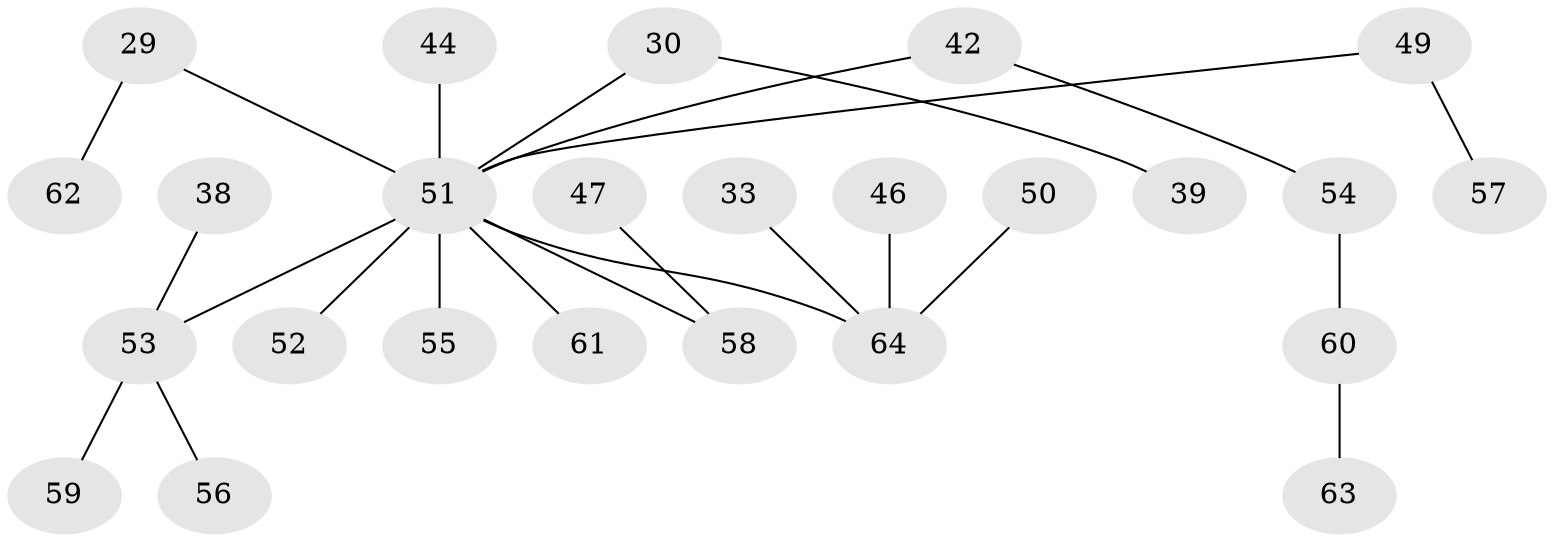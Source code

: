 // original degree distribution, {6: 0.015625, 4: 0.046875, 5: 0.015625, 2: 0.34375, 7: 0.015625, 1: 0.4375, 3: 0.125}
// Generated by graph-tools (version 1.1) at 2025/55/03/04/25 21:55:43]
// undirected, 25 vertices, 24 edges
graph export_dot {
graph [start="1"]
  node [color=gray90,style=filled];
  29 [super="+21"];
  30;
  33;
  38;
  39;
  42;
  44;
  46;
  47;
  49;
  50;
  51 [super="+48+37+16+19+26+35"];
  52;
  53 [super="+41+18+9+8+28+25"];
  54;
  55;
  56;
  57;
  58 [super="+45"];
  59;
  60;
  61;
  62;
  63;
  64 [super="+23+24"];
  29 -- 62;
  29 -- 51;
  30 -- 39;
  30 -- 51;
  33 -- 64;
  38 -- 53;
  42 -- 54;
  42 -- 51;
  44 -- 51;
  46 -- 64;
  47 -- 58;
  49 -- 57;
  49 -- 51;
  50 -- 64;
  51 -- 61;
  51 -- 52;
  51 -- 53;
  51 -- 55;
  51 -- 64;
  51 -- 58;
  53 -- 56;
  53 -- 59;
  54 -- 60;
  60 -- 63;
}
